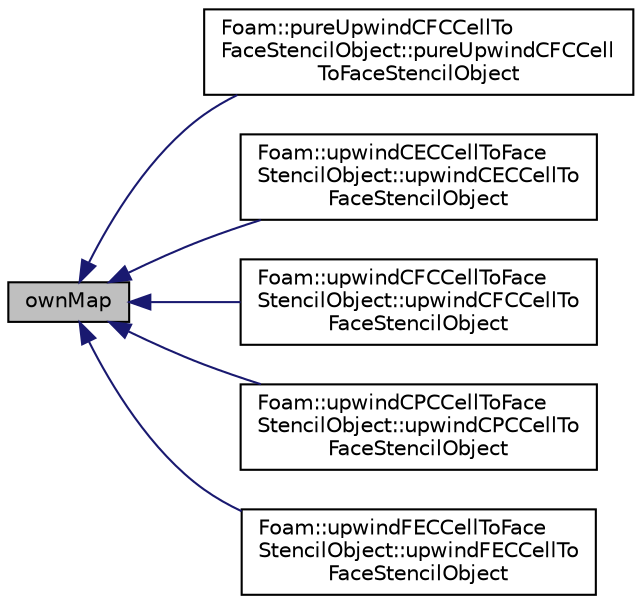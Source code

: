 digraph "ownMap"
{
  bgcolor="transparent";
  edge [fontname="Helvetica",fontsize="10",labelfontname="Helvetica",labelfontsize="10"];
  node [fontname="Helvetica",fontsize="10",shape=record];
  rankdir="LR";
  Node1 [label="ownMap",height=0.2,width=0.4,color="black", fillcolor="grey75", style="filled", fontcolor="black"];
  Node1 -> Node2 [dir="back",color="midnightblue",fontsize="10",style="solid",fontname="Helvetica"];
  Node2 [label="Foam::pureUpwindCFCCellTo\lFaceStencilObject::pureUpwindCFCCell\lToFaceStencilObject",height=0.2,width=0.4,color="black",URL="$a02039.html#a57685e7983e08b0af7bd791a5012017b",tooltip="Construct from uncompacted face stencil. "];
  Node1 -> Node3 [dir="back",color="midnightblue",fontsize="10",style="solid",fontname="Helvetica"];
  Node3 [label="Foam::upwindCECCellToFace\lStencilObject::upwindCECCellTo\lFaceStencilObject",height=0.2,width=0.4,color="black",URL="$a02770.html#a1604d2b4a4148e8296f419fda9d7f453",tooltip="Construct from uncompacted face stencil. "];
  Node1 -> Node4 [dir="back",color="midnightblue",fontsize="10",style="solid",fontname="Helvetica"];
  Node4 [label="Foam::upwindCFCCellToFace\lStencilObject::upwindCFCCellTo\lFaceStencilObject",height=0.2,width=0.4,color="black",URL="$a02771.html#a3acb1627b980d76e6f3c09c424005f4f",tooltip="Construct from uncompacted face stencil. "];
  Node1 -> Node5 [dir="back",color="midnightblue",fontsize="10",style="solid",fontname="Helvetica"];
  Node5 [label="Foam::upwindCPCCellToFace\lStencilObject::upwindCPCCellTo\lFaceStencilObject",height=0.2,width=0.4,color="black",URL="$a02772.html#afc74e3f21c5fbba3bae59601165db696",tooltip="Construct from uncompacted face stencil. "];
  Node1 -> Node6 [dir="back",color="midnightblue",fontsize="10",style="solid",fontname="Helvetica"];
  Node6 [label="Foam::upwindFECCellToFace\lStencilObject::upwindFECCellTo\lFaceStencilObject",height=0.2,width=0.4,color="black",URL="$a02773.html#a67d43cff287cd626d9d5b0837b78cefd",tooltip="Construct from uncompacted face stencil. "];
}
